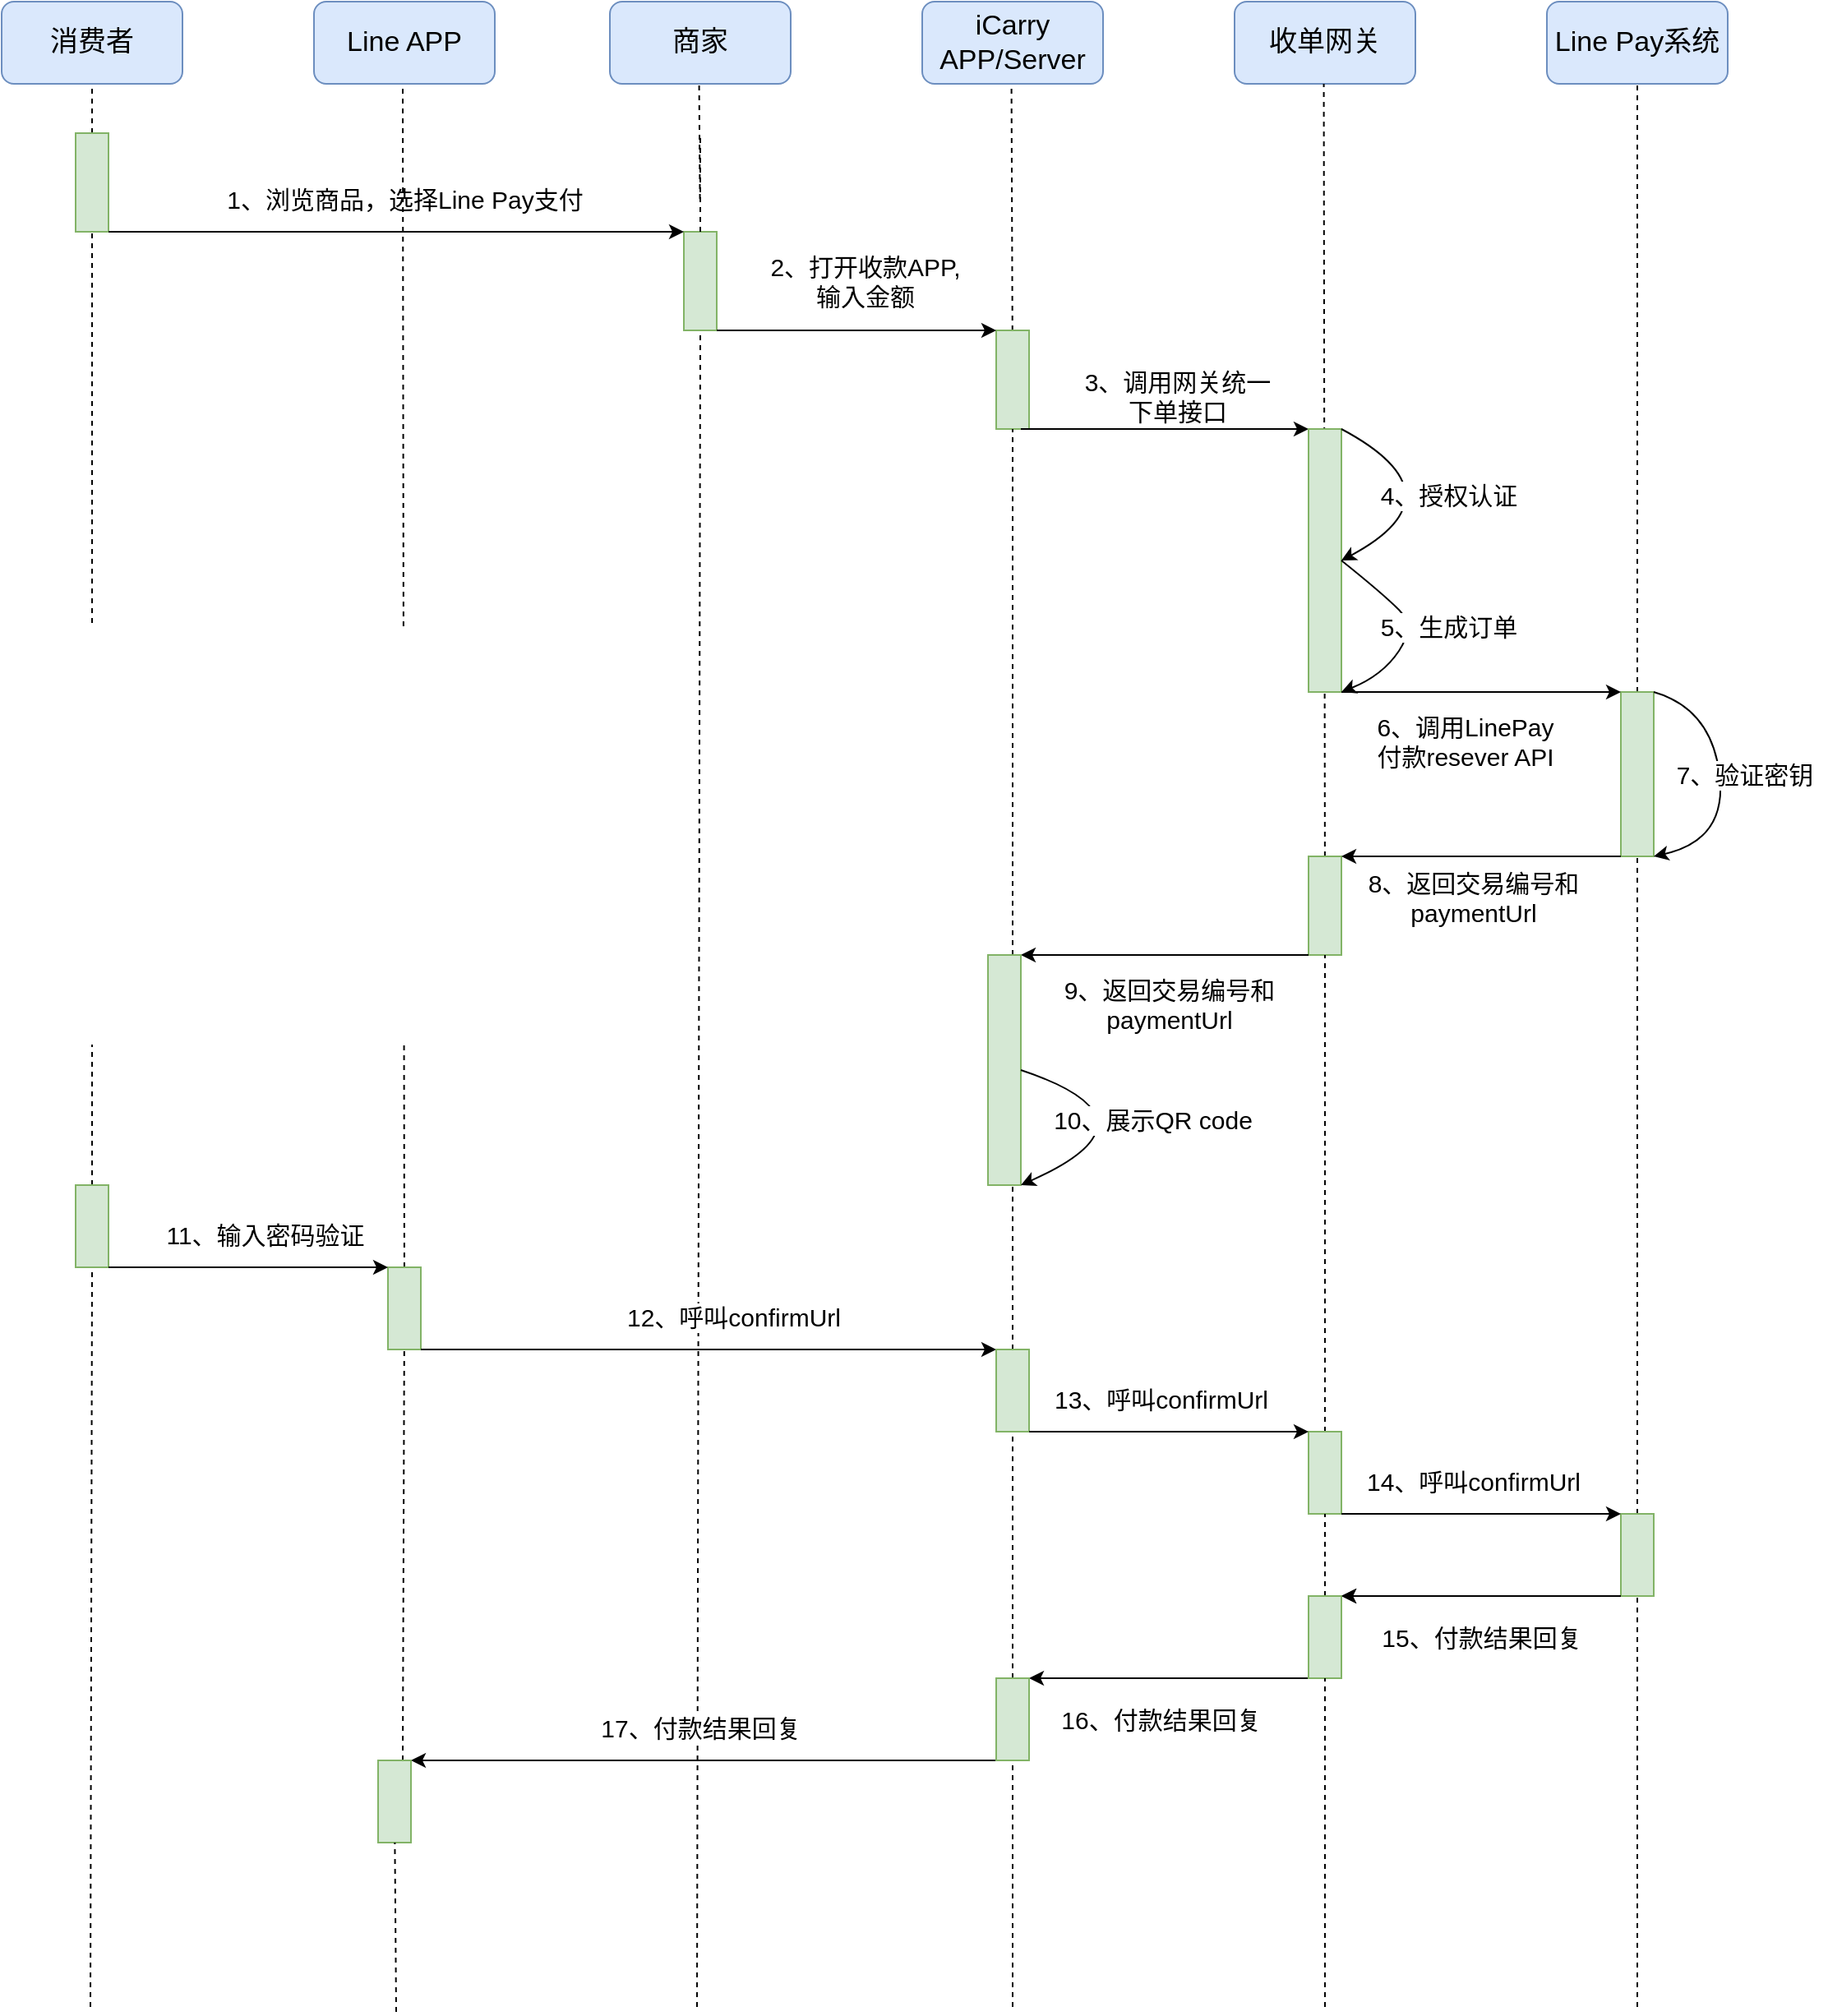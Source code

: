 <mxfile version="13.1.1" type="github"><diagram id="3gvBugBI3WQd8ykulP6B" name="Page-1"><mxGraphModel dx="1483" dy="781" grid="1" gridSize="10" guides="1" tooltips="1" connect="1" arrows="1" fold="1" page="1" pageScale="1" pageWidth="827" pageHeight="1169" math="0" shadow="0"><root><mxCell id="0"/><mxCell id="1" parent="0"/><mxCell id="3Hb7oZKKzG8eMwBIXp_a-1" value="&lt;font style=&quot;font-size: 17px&quot;&gt;消费者&lt;br&gt;&lt;/font&gt;" style="rounded=1;whiteSpace=wrap;html=1;strokeColor=#6c8ebf;fillColor=#dae8fc;" vertex="1" parent="1"><mxGeometry x="120" y="70" width="110" height="50" as="geometry"/></mxCell><mxCell id="3Hb7oZKKzG8eMwBIXp_a-3" value="&lt;font style=&quot;font-size: 17px&quot;&gt;Line APP&lt;br&gt;&lt;/font&gt;" style="rounded=1;whiteSpace=wrap;html=1;strokeColor=#6c8ebf;fillColor=#dae8fc;" vertex="1" parent="1"><mxGeometry x="310" y="70" width="110" height="50" as="geometry"/></mxCell><mxCell id="3Hb7oZKKzG8eMwBIXp_a-4" value="&lt;font style=&quot;font-size: 17px&quot;&gt;商家&lt;br&gt;&lt;/font&gt;" style="rounded=1;whiteSpace=wrap;html=1;strokeColor=#6c8ebf;fillColor=#dae8fc;" vertex="1" parent="1"><mxGeometry x="490" y="70" width="110" height="50" as="geometry"/></mxCell><mxCell id="3Hb7oZKKzG8eMwBIXp_a-5" value="&lt;div&gt;&lt;font style=&quot;font-size: 17px&quot;&gt;iCarry&lt;/font&gt;&lt;/div&gt;&lt;div&gt;&lt;font style=&quot;font-size: 17px&quot;&gt;APP/Server&lt;/font&gt;&lt;/div&gt;" style="rounded=1;whiteSpace=wrap;html=1;strokeColor=#6c8ebf;fillColor=#dae8fc;" vertex="1" parent="1"><mxGeometry x="680" y="70" width="110" height="50" as="geometry"/></mxCell><mxCell id="3Hb7oZKKzG8eMwBIXp_a-7" value="&lt;font style=&quot;font-size: 17px&quot;&gt;收单网关&lt;/font&gt;" style="rounded=1;whiteSpace=wrap;html=1;strokeColor=#6c8ebf;fillColor=#dae8fc;" vertex="1" parent="1"><mxGeometry x="870" y="70" width="110" height="50" as="geometry"/></mxCell><mxCell id="3Hb7oZKKzG8eMwBIXp_a-8" value="&lt;font style=&quot;font-size: 17px&quot;&gt;Line Pay系统&lt;/font&gt;" style="rounded=1;whiteSpace=wrap;html=1;strokeColor=#6c8ebf;fillColor=#dae8fc;" vertex="1" parent="1"><mxGeometry x="1060" y="70" width="110" height="50" as="geometry"/></mxCell><mxCell id="3Hb7oZKKzG8eMwBIXp_a-9" value="" style="endArrow=none;dashed=1;html=1;entryX=0.5;entryY=1;entryDx=0;entryDy=0;" edge="1" parent="1" source="3Hb7oZKKzG8eMwBIXp_a-15" target="3Hb7oZKKzG8eMwBIXp_a-1"><mxGeometry width="50" height="50" relative="1" as="geometry"><mxPoint x="175" y="660" as="sourcePoint"/><mxPoint x="620" y="240" as="targetPoint"/></mxGeometry></mxCell><mxCell id="3Hb7oZKKzG8eMwBIXp_a-10" value="" style="endArrow=none;dashed=1;html=1;" edge="1" parent="1" source="3Hb7oZKKzG8eMwBIXp_a-74"><mxGeometry width="50" height="50" relative="1" as="geometry"><mxPoint x="364" y="1292.857" as="sourcePoint"/><mxPoint x="364" y="120" as="targetPoint"/></mxGeometry></mxCell><mxCell id="3Hb7oZKKzG8eMwBIXp_a-11" value="" style="endArrow=none;dashed=1;html=1;entryX=0.5;entryY=1;entryDx=0;entryDy=0;" edge="1" parent="1"><mxGeometry width="50" height="50" relative="1" as="geometry"><mxPoint x="544.787" y="190" as="sourcePoint"/><mxPoint x="544.29" y="120" as="targetPoint"/></mxGeometry></mxCell><mxCell id="3Hb7oZKKzG8eMwBIXp_a-12" value="" style="endArrow=none;dashed=1;html=1;entryX=0.5;entryY=1;entryDx=0;entryDy=0;" edge="1" parent="1" source="3Hb7oZKKzG8eMwBIXp_a-22"><mxGeometry width="50" height="50" relative="1" as="geometry"><mxPoint x="734.29" y="660" as="sourcePoint"/><mxPoint x="734.29" y="120" as="targetPoint"/></mxGeometry></mxCell><mxCell id="3Hb7oZKKzG8eMwBIXp_a-13" value="" style="endArrow=none;dashed=1;html=1;entryX=0.5;entryY=1;entryDx=0;entryDy=0;" edge="1" parent="1" source="3Hb7oZKKzG8eMwBIXp_a-41"><mxGeometry width="50" height="50" relative="1" as="geometry"><mxPoint x="924" y="1010" as="sourcePoint"/><mxPoint x="924.29" y="120" as="targetPoint"/></mxGeometry></mxCell><mxCell id="3Hb7oZKKzG8eMwBIXp_a-14" value="" style="endArrow=none;dashed=1;html=1;entryX=0.5;entryY=1;entryDx=0;entryDy=0;" edge="1" parent="1" source="3Hb7oZKKzG8eMwBIXp_a-35" target="3Hb7oZKKzG8eMwBIXp_a-8"><mxGeometry width="50" height="50" relative="1" as="geometry"><mxPoint x="1115" y="670" as="sourcePoint"/><mxPoint x="1120" y="120" as="targetPoint"/></mxGeometry></mxCell><mxCell id="3Hb7oZKKzG8eMwBIXp_a-15" value="" style="rounded=0;whiteSpace=wrap;html=1;strokeColor=#82b366;fillColor=#d5e8d4;" vertex="1" parent="1"><mxGeometry x="165" y="150" width="20" height="60" as="geometry"/></mxCell><mxCell id="3Hb7oZKKzG8eMwBIXp_a-16" value="" style="endArrow=none;dashed=1;html=1;entryX=0.5;entryY=1;entryDx=0;entryDy=0;" edge="1" parent="1" source="3Hb7oZKKzG8eMwBIXp_a-72" target="3Hb7oZKKzG8eMwBIXp_a-15"><mxGeometry width="50" height="50" relative="1" as="geometry"><mxPoint x="175" y="1240" as="sourcePoint"/><mxPoint x="175" y="20" as="targetPoint"/></mxGeometry></mxCell><mxCell id="3Hb7oZKKzG8eMwBIXp_a-17" value="" style="rounded=0;whiteSpace=wrap;html=1;strokeColor=#82b366;fillColor=#d5e8d4;" vertex="1" parent="1"><mxGeometry x="535" y="210" width="20" height="60" as="geometry"/></mxCell><mxCell id="3Hb7oZKKzG8eMwBIXp_a-18" value="" style="endArrow=none;dashed=1;html=1;entryX=0.5;entryY=1;entryDx=0;entryDy=0;" edge="1" parent="1" target="3Hb7oZKKzG8eMwBIXp_a-17"><mxGeometry width="50" height="50" relative="1" as="geometry"><mxPoint x="543" y="1290" as="sourcePoint"/><mxPoint x="544.29" y="120" as="targetPoint"/></mxGeometry></mxCell><mxCell id="3Hb7oZKKzG8eMwBIXp_a-19" value="" style="endArrow=classic;html=1;fontColor=#000000;exitX=1;exitY=1;exitDx=0;exitDy=0;entryX=0;entryY=0;entryDx=0;entryDy=0;" edge="1" parent="1" source="3Hb7oZKKzG8eMwBIXp_a-15" target="3Hb7oZKKzG8eMwBIXp_a-17"><mxGeometry width="50" height="50" relative="1" as="geometry"><mxPoint x="570" y="400" as="sourcePoint"/><mxPoint x="620" y="350" as="targetPoint"/></mxGeometry></mxCell><mxCell id="3Hb7oZKKzG8eMwBIXp_a-20" value="&lt;font style=&quot;font-size: 15px&quot;&gt;1、浏览商品，选择Line Pay支付&lt;br&gt;&lt;/font&gt;" style="text;html=1;align=center;verticalAlign=middle;resizable=0;points=[];autosize=1;fontColor=#000000;fontSize=15;" vertex="1" parent="1"><mxGeometry x="250" y="180" width="230" height="20" as="geometry"/></mxCell><mxCell id="3Hb7oZKKzG8eMwBIXp_a-22" value="" style="rounded=0;whiteSpace=wrap;html=1;strokeColor=#82b366;fillColor=#d5e8d4;" vertex="1" parent="1"><mxGeometry x="725" y="270" width="20" height="60" as="geometry"/></mxCell><mxCell id="3Hb7oZKKzG8eMwBIXp_a-23" value="" style="endArrow=none;dashed=1;html=1;entryX=0.5;entryY=1;entryDx=0;entryDy=0;" edge="1" parent="1" target="3Hb7oZKKzG8eMwBIXp_a-22"><mxGeometry width="50" height="50" relative="1" as="geometry"><mxPoint x="735" y="890.0" as="sourcePoint"/><mxPoint x="734.29" y="120" as="targetPoint"/></mxGeometry></mxCell><mxCell id="3Hb7oZKKzG8eMwBIXp_a-24" value="" style="endArrow=classic;html=1;fontColor=#000000;exitX=1;exitY=1;exitDx=0;exitDy=0;entryX=0;entryY=0;entryDx=0;entryDy=0;" edge="1" parent="1" source="3Hb7oZKKzG8eMwBIXp_a-17" target="3Hb7oZKKzG8eMwBIXp_a-22"><mxGeometry width="50" height="50" relative="1" as="geometry"><mxPoint x="270" y="460" as="sourcePoint"/><mxPoint x="320" y="410" as="targetPoint"/></mxGeometry></mxCell><mxCell id="3Hb7oZKKzG8eMwBIXp_a-25" value="&lt;div style=&quot;font-size: 15px&quot;&gt;&lt;font style=&quot;font-size: 15px&quot;&gt;2、打开收款APP,&lt;/font&gt;&lt;/div&gt;&lt;div style=&quot;font-size: 15px&quot;&gt;&lt;font style=&quot;font-size: 15px&quot;&gt;输入金额&lt;/font&gt;&lt;/div&gt;" style="text;html=1;align=center;verticalAlign=middle;resizable=0;points=[];autosize=1;fontColor=#000000;fontSize=15;" vertex="1" parent="1"><mxGeometry x="580" y="220" width="130" height="40" as="geometry"/></mxCell><mxCell id="3Hb7oZKKzG8eMwBIXp_a-26" value="" style="rounded=0;whiteSpace=wrap;html=1;strokeColor=#82b366;fillColor=#d5e8d4;" vertex="1" parent="1"><mxGeometry x="915" y="330" width="20" height="60" as="geometry"/></mxCell><mxCell id="3Hb7oZKKzG8eMwBIXp_a-27" value="" style="endArrow=classic;html=1;fontSize=15;fontColor=#000000;exitX=0.75;exitY=1;exitDx=0;exitDy=0;entryX=0;entryY=0;entryDx=0;entryDy=0;" edge="1" parent="1" source="3Hb7oZKKzG8eMwBIXp_a-22" target="3Hb7oZKKzG8eMwBIXp_a-26"><mxGeometry width="50" height="50" relative="1" as="geometry"><mxPoint x="540" y="410" as="sourcePoint"/><mxPoint x="590" y="360" as="targetPoint"/></mxGeometry></mxCell><mxCell id="3Hb7oZKKzG8eMwBIXp_a-28" value="&lt;div style=&quot;font-size: 15px&quot;&gt;&lt;font style=&quot;font-size: 15px&quot;&gt;3、调用网关统一&lt;/font&gt;&lt;/div&gt;&lt;div style=&quot;font-size: 15px&quot;&gt;&lt;font style=&quot;font-size: 15px&quot;&gt;下单接口&lt;/font&gt;&lt;/div&gt;" style="text;html=1;align=center;verticalAlign=middle;resizable=0;points=[];autosize=1;fontColor=#000000;fontSize=15;" vertex="1" parent="1"><mxGeometry x="770" y="290" width="130" height="40" as="geometry"/></mxCell><mxCell id="3Hb7oZKKzG8eMwBIXp_a-29" value="" style="rounded=0;whiteSpace=wrap;html=1;strokeColor=#82b366;fillColor=#d5e8d4;" vertex="1" parent="1"><mxGeometry x="915" y="330" width="20" height="160" as="geometry"/></mxCell><mxCell id="3Hb7oZKKzG8eMwBIXp_a-31" value="" style="curved=1;endArrow=classic;html=1;fontSize=15;fontColor=#000000;exitX=1;exitY=0;exitDx=0;exitDy=0;entryX=1;entryY=0.5;entryDx=0;entryDy=0;" edge="1" parent="1" source="3Hb7oZKKzG8eMwBIXp_a-29" target="3Hb7oZKKzG8eMwBIXp_a-29"><mxGeometry width="50" height="50" relative="1" as="geometry"><mxPoint x="570" y="540" as="sourcePoint"/><mxPoint x="620" y="490" as="targetPoint"/><Array as="points"><mxPoint x="1010" y="370"/></Array></mxGeometry></mxCell><mxCell id="3Hb7oZKKzG8eMwBIXp_a-32" value="&lt;div style=&quot;font-size: 15px&quot;&gt;&lt;font style=&quot;font-size: 15px&quot;&gt;4、授权认证&lt;/font&gt;&lt;/div&gt;" style="text;html=1;align=center;verticalAlign=middle;resizable=0;points=[];autosize=1;fontColor=#000000;fontSize=15;labelBackgroundColor=#ffffff;" vertex="1" parent="1"><mxGeometry x="950" y="360" width="100" height="20" as="geometry"/></mxCell><mxCell id="3Hb7oZKKzG8eMwBIXp_a-33" value="" style="curved=1;endArrow=classic;html=1;fontSize=15;fontColor=#000000;exitX=1;exitY=0.5;exitDx=0;exitDy=0;entryX=1;entryY=1;entryDx=0;entryDy=0;" edge="1" parent="1" source="3Hb7oZKKzG8eMwBIXp_a-29" target="3Hb7oZKKzG8eMwBIXp_a-29"><mxGeometry width="50" height="50" relative="1" as="geometry"><mxPoint x="935" y="330" as="sourcePoint"/><mxPoint x="935" y="410" as="targetPoint"/><Array as="points"><mxPoint x="960" y="430"/><mxPoint x="980" y="450"/><mxPoint x="960" y="480"/></Array></mxGeometry></mxCell><mxCell id="3Hb7oZKKzG8eMwBIXp_a-34" value="&lt;div style=&quot;font-size: 15px&quot;&gt;&lt;font style=&quot;font-size: 15px&quot;&gt;5、生成订单&lt;/font&gt;&lt;/div&gt;" style="text;html=1;align=center;verticalAlign=middle;resizable=0;points=[];autosize=1;fontColor=#000000;fontSize=15;labelBackgroundColor=#ffffff;" vertex="1" parent="1"><mxGeometry x="950" y="440" width="100" height="20" as="geometry"/></mxCell><mxCell id="3Hb7oZKKzG8eMwBIXp_a-35" value="" style="rounded=0;whiteSpace=wrap;html=1;strokeColor=#82b366;fillColor=#d5e8d4;" vertex="1" parent="1"><mxGeometry x="1105" y="490" width="20" height="100" as="geometry"/></mxCell><mxCell id="3Hb7oZKKzG8eMwBIXp_a-36" value="" style="endArrow=none;dashed=1;html=1;entryX=0.5;entryY=1;entryDx=0;entryDy=0;" edge="1" parent="1" source="3Hb7oZKKzG8eMwBIXp_a-93" target="3Hb7oZKKzG8eMwBIXp_a-35"><mxGeometry width="50" height="50" relative="1" as="geometry"><mxPoint x="1113" y="1250" as="sourcePoint"/><mxPoint x="1115" y="20" as="targetPoint"/></mxGeometry></mxCell><mxCell id="3Hb7oZKKzG8eMwBIXp_a-37" value="" style="endArrow=classic;html=1;fontSize=15;fontColor=#000000;exitX=1;exitY=1;exitDx=0;exitDy=0;entryX=0;entryY=0;entryDx=0;entryDy=0;" edge="1" parent="1" source="3Hb7oZKKzG8eMwBIXp_a-29" target="3Hb7oZKKzG8eMwBIXp_a-35"><mxGeometry width="50" height="50" relative="1" as="geometry"><mxPoint x="810" y="550" as="sourcePoint"/><mxPoint x="860" y="500" as="targetPoint"/></mxGeometry></mxCell><mxCell id="3Hb7oZKKzG8eMwBIXp_a-38" value="&lt;div style=&quot;font-size: 15px&quot;&gt;&lt;font style=&quot;font-size: 15px&quot;&gt;6、调用LinePay&lt;/font&gt;&lt;/div&gt;&lt;div style=&quot;font-size: 15px&quot;&gt;&lt;font style=&quot;font-size: 15px&quot;&gt;付款resever API&lt;br&gt;&lt;/font&gt;&lt;/div&gt;" style="text;html=1;align=center;verticalAlign=middle;resizable=0;points=[];autosize=1;fontColor=#000000;fontSize=15;labelBackgroundColor=#ffffff;" vertex="1" parent="1"><mxGeometry x="950" y="500" width="120" height="40" as="geometry"/></mxCell><mxCell id="3Hb7oZKKzG8eMwBIXp_a-39" value="" style="curved=1;endArrow=classic;html=1;fontSize=15;fontColor=#000000;exitX=1;exitY=0;exitDx=0;exitDy=0;entryX=1;entryY=1;entryDx=0;entryDy=0;" edge="1" parent="1" source="3Hb7oZKKzG8eMwBIXp_a-35" target="3Hb7oZKKzG8eMwBIXp_a-35"><mxGeometry width="50" height="50" relative="1" as="geometry"><mxPoint x="935" y="430" as="sourcePoint"/><mxPoint x="935" y="510" as="targetPoint"/><Array as="points"><mxPoint x="1160" y="500"/><mxPoint x="1170" y="580"/></Array></mxGeometry></mxCell><mxCell id="3Hb7oZKKzG8eMwBIXp_a-40" value="&lt;div style=&quot;font-size: 15px&quot;&gt;&lt;font style=&quot;font-size: 15px&quot;&gt;7、验证密钥&lt;/font&gt;&lt;/div&gt;" style="text;html=1;align=center;verticalAlign=middle;resizable=0;points=[];autosize=1;fontColor=#000000;fontSize=15;labelBackgroundColor=#ffffff;" vertex="1" parent="1"><mxGeometry x="1130" y="530" width="100" height="20" as="geometry"/></mxCell><mxCell id="3Hb7oZKKzG8eMwBIXp_a-41" value="" style="rounded=0;whiteSpace=wrap;html=1;strokeColor=#82b366;fillColor=#d5e8d4;" vertex="1" parent="1"><mxGeometry x="915" y="590" width="20" height="60" as="geometry"/></mxCell><mxCell id="3Hb7oZKKzG8eMwBIXp_a-42" value="" style="endArrow=none;dashed=1;html=1;entryX=0.5;entryY=1;entryDx=0;entryDy=0;" edge="1" parent="1" source="3Hb7oZKKzG8eMwBIXp_a-87" target="3Hb7oZKKzG8eMwBIXp_a-41"><mxGeometry width="50" height="50" relative="1" as="geometry"><mxPoint x="923" y="1250" as="sourcePoint"/><mxPoint x="924.29" y="120" as="targetPoint"/></mxGeometry></mxCell><mxCell id="3Hb7oZKKzG8eMwBIXp_a-43" value="" style="endArrow=classic;html=1;fontSize=15;fontColor=#000000;exitX=0;exitY=1;exitDx=0;exitDy=0;entryX=1;entryY=0;entryDx=0;entryDy=0;" edge="1" parent="1" source="3Hb7oZKKzG8eMwBIXp_a-35" target="3Hb7oZKKzG8eMwBIXp_a-41"><mxGeometry width="50" height="50" relative="1" as="geometry"><mxPoint x="810" y="660" as="sourcePoint"/><mxPoint x="860" y="610" as="targetPoint"/></mxGeometry></mxCell><mxCell id="3Hb7oZKKzG8eMwBIXp_a-44" value="&lt;div style=&quot;font-size: 15px&quot;&gt;&lt;font style=&quot;font-size: 15px&quot;&gt;8、返回交易编号和&lt;/font&gt;&lt;/div&gt;&lt;div style=&quot;font-size: 15px&quot;&gt;&lt;font style=&quot;font-size: 15px&quot;&gt;paymentUrl&lt;br&gt;&lt;/font&gt;&lt;/div&gt;" style="text;html=1;align=center;verticalAlign=middle;resizable=0;points=[];autosize=1;fontColor=#000000;fontSize=15;labelBackgroundColor=#ffffff;" vertex="1" parent="1"><mxGeometry x="945" y="595" width="140" height="40" as="geometry"/></mxCell><mxCell id="3Hb7oZKKzG8eMwBIXp_a-45" value="" style="rounded=0;whiteSpace=wrap;html=1;strokeColor=#82b366;fillColor=#d5e8d4;" vertex="1" parent="1"><mxGeometry x="720" y="650" width="20" height="60" as="geometry"/></mxCell><mxCell id="3Hb7oZKKzG8eMwBIXp_a-46" value="" style="endArrow=classic;html=1;fontSize=15;fontColor=#000000;exitX=0;exitY=1;exitDx=0;exitDy=0;entryX=1;entryY=0;entryDx=0;entryDy=0;" edge="1" parent="1" source="3Hb7oZKKzG8eMwBIXp_a-41" target="3Hb7oZKKzG8eMwBIXp_a-45"><mxGeometry width="50" height="50" relative="1" as="geometry"><mxPoint x="400" y="610" as="sourcePoint"/><mxPoint x="450" y="560" as="targetPoint"/></mxGeometry></mxCell><mxCell id="3Hb7oZKKzG8eMwBIXp_a-47" value="&lt;div style=&quot;font-size: 15px&quot;&gt;&lt;font style=&quot;font-size: 15px&quot;&gt;9、返回交易编号和&lt;/font&gt;&lt;/div&gt;&lt;div style=&quot;font-size: 15px&quot;&gt;&lt;font style=&quot;font-size: 15px&quot;&gt;paymentUrl&lt;br&gt;&lt;/font&gt;&lt;/div&gt;" style="text;html=1;align=center;verticalAlign=middle;resizable=0;points=[];autosize=1;fontColor=#000000;fontSize=15;labelBackgroundColor=#ffffff;" vertex="1" parent="1"><mxGeometry x="760" y="660" width="140" height="40" as="geometry"/></mxCell><mxCell id="3Hb7oZKKzG8eMwBIXp_a-49" value="" style="endArrow=none;dashed=1;html=1;entryX=0.5;entryY=1;entryDx=0;entryDy=0;" edge="1" parent="1" source="3Hb7oZKKzG8eMwBIXp_a-17"><mxGeometry width="50" height="50" relative="1" as="geometry"><mxPoint x="544.903" y="210" as="sourcePoint"/><mxPoint x="545" y="150" as="targetPoint"/></mxGeometry></mxCell><mxCell id="3Hb7oZKKzG8eMwBIXp_a-52" value="" style="rounded=0;whiteSpace=wrap;html=1;strokeColor=#82b366;fillColor=#d5e8d4;" vertex="1" parent="1"><mxGeometry x="720" y="650" width="20" height="140" as="geometry"/></mxCell><mxCell id="3Hb7oZKKzG8eMwBIXp_a-70" value="" style="curved=1;endArrow=classic;html=1;fontSize=15;fontColor=#000000;entryX=1;entryY=1;entryDx=0;entryDy=0;exitX=1;exitY=0.5;exitDx=0;exitDy=0;" edge="1" parent="1" source="3Hb7oZKKzG8eMwBIXp_a-52" target="3Hb7oZKKzG8eMwBIXp_a-52"><mxGeometry width="50" height="50" relative="1" as="geometry"><mxPoint x="740" y="650" as="sourcePoint"/><mxPoint x="1125" y="590" as="targetPoint"/><Array as="points"><mxPoint x="830" y="750"/></Array></mxGeometry></mxCell><mxCell id="3Hb7oZKKzG8eMwBIXp_a-71" value="&lt;div style=&quot;font-size: 15px&quot;&gt;&lt;font style=&quot;font-size: 15px&quot;&gt;10、展示QR code&lt;br&gt;&lt;/font&gt;&lt;/div&gt;" style="text;html=1;align=center;verticalAlign=middle;resizable=0;points=[];autosize=1;fontColor=#000000;fontSize=15;labelBackgroundColor=#ffffff;" vertex="1" parent="1"><mxGeometry x="750" y="740" width="140" height="20" as="geometry"/></mxCell><mxCell id="3Hb7oZKKzG8eMwBIXp_a-72" value="" style="rounded=0;whiteSpace=wrap;html=1;strokeColor=#82b366;fillColor=#d5e8d4;" vertex="1" parent="1"><mxGeometry x="165" y="790" width="20" height="50" as="geometry"/></mxCell><mxCell id="3Hb7oZKKzG8eMwBIXp_a-73" value="" style="endArrow=none;dashed=1;html=1;entryX=0.5;entryY=1;entryDx=0;entryDy=0;" edge="1" parent="1" target="3Hb7oZKKzG8eMwBIXp_a-72"><mxGeometry width="50" height="50" relative="1" as="geometry"><mxPoint x="174" y="1290" as="sourcePoint"/><mxPoint x="175" y="210" as="targetPoint"/></mxGeometry></mxCell><mxCell id="3Hb7oZKKzG8eMwBIXp_a-74" value="" style="rounded=0;whiteSpace=wrap;html=1;strokeColor=#82b366;fillColor=#d5e8d4;" vertex="1" parent="1"><mxGeometry x="355" y="840" width="20" height="50" as="geometry"/></mxCell><mxCell id="3Hb7oZKKzG8eMwBIXp_a-75" value="" style="endArrow=none;dashed=1;html=1;exitX=0.75;exitY=0;exitDx=0;exitDy=0;" edge="1" parent="1" source="3Hb7oZKKzG8eMwBIXp_a-103" target="3Hb7oZKKzG8eMwBIXp_a-74"><mxGeometry width="50" height="50" relative="1" as="geometry"><mxPoint x="364" y="1292.857" as="sourcePoint"/><mxPoint x="364" y="120" as="targetPoint"/></mxGeometry></mxCell><mxCell id="3Hb7oZKKzG8eMwBIXp_a-76" value="" style="endArrow=classic;html=1;fontSize=15;fontColor=#000000;entryX=0;entryY=0;entryDx=0;entryDy=0;exitX=1;exitY=1;exitDx=0;exitDy=0;" edge="1" parent="1" source="3Hb7oZKKzG8eMwBIXp_a-72" target="3Hb7oZKKzG8eMwBIXp_a-74"><mxGeometry width="50" height="50" relative="1" as="geometry"><mxPoint x="190" y="840" as="sourcePoint"/><mxPoint x="240" y="810" as="targetPoint"/></mxGeometry></mxCell><mxCell id="3Hb7oZKKzG8eMwBIXp_a-78" value="&lt;div style=&quot;font-size: 15px&quot;&gt;&lt;font style=&quot;font-size: 15px&quot;&gt;11、输入密码验证&lt;br&gt;&lt;/font&gt;&lt;/div&gt;" style="text;html=1;align=center;verticalAlign=middle;resizable=0;points=[];autosize=1;fontColor=#000000;fontSize=15;labelBackgroundColor=#ffffff;" vertex="1" parent="1"><mxGeometry x="210" y="810" width="140" height="20" as="geometry"/></mxCell><mxCell id="3Hb7oZKKzG8eMwBIXp_a-80" value="" style="endArrow=none;dashed=1;html=1;" edge="1" parent="1" source="3Hb7oZKKzG8eMwBIXp_a-83"><mxGeometry width="50" height="50" relative="1" as="geometry"><mxPoint x="733" y="1240.0" as="sourcePoint"/><mxPoint x="735" y="880" as="targetPoint"/></mxGeometry></mxCell><mxCell id="3Hb7oZKKzG8eMwBIXp_a-81" value="" style="endArrow=classic;html=1;fontSize=15;fontColor=#000000;exitX=1;exitY=1;exitDx=0;exitDy=0;entryX=0;entryY=0;entryDx=0;entryDy=0;" edge="1" parent="1" source="3Hb7oZKKzG8eMwBIXp_a-74" target="3Hb7oZKKzG8eMwBIXp_a-83"><mxGeometry width="50" height="50" relative="1" as="geometry"><mxPoint x="390" y="840" as="sourcePoint"/><mxPoint x="725" y="890.0" as="targetPoint"/></mxGeometry></mxCell><mxCell id="3Hb7oZKKzG8eMwBIXp_a-82" value="&lt;div style=&quot;font-size: 15px&quot;&gt;&lt;font style=&quot;font-size: 15px&quot;&gt;12、呼叫confirmUrl&lt;br&gt;&lt;/font&gt;&lt;/div&gt;" style="text;html=1;align=center;verticalAlign=middle;resizable=0;points=[];autosize=1;fontColor=#000000;fontSize=15;labelBackgroundColor=#ffffff;" vertex="1" parent="1"><mxGeometry x="490" y="860" width="150" height="20" as="geometry"/></mxCell><mxCell id="3Hb7oZKKzG8eMwBIXp_a-83" value="" style="rounded=0;whiteSpace=wrap;html=1;strokeColor=#82b366;fillColor=#d5e8d4;" vertex="1" parent="1"><mxGeometry x="725" y="890" width="20" height="50" as="geometry"/></mxCell><mxCell id="3Hb7oZKKzG8eMwBIXp_a-86" value="" style="endArrow=none;dashed=1;html=1;" edge="1" parent="1" source="3Hb7oZKKzG8eMwBIXp_a-101" target="3Hb7oZKKzG8eMwBIXp_a-83"><mxGeometry width="50" height="50" relative="1" as="geometry"><mxPoint x="733" y="1240.0" as="sourcePoint"/><mxPoint x="735" y="880.0" as="targetPoint"/></mxGeometry></mxCell><mxCell id="3Hb7oZKKzG8eMwBIXp_a-87" value="" style="rounded=0;whiteSpace=wrap;html=1;strokeColor=#82b366;fillColor=#d5e8d4;" vertex="1" parent="1"><mxGeometry x="915" y="940" width="20" height="50" as="geometry"/></mxCell><mxCell id="3Hb7oZKKzG8eMwBIXp_a-88" value="" style="endArrow=none;dashed=1;html=1;entryX=0.5;entryY=1;entryDx=0;entryDy=0;" edge="1" parent="1" source="3Hb7oZKKzG8eMwBIXp_a-97" target="3Hb7oZKKzG8eMwBIXp_a-87"><mxGeometry width="50" height="50" relative="1" as="geometry"><mxPoint x="923" y="1250.0" as="sourcePoint"/><mxPoint x="925" y="650" as="targetPoint"/></mxGeometry></mxCell><mxCell id="3Hb7oZKKzG8eMwBIXp_a-89" value="" style="endArrow=classic;html=1;fontSize=15;fontColor=#000000;exitX=1;exitY=1;exitDx=0;exitDy=0;entryX=0;entryY=0;entryDx=0;entryDy=0;" edge="1" parent="1" source="3Hb7oZKKzG8eMwBIXp_a-83" target="3Hb7oZKKzG8eMwBIXp_a-87"><mxGeometry width="50" height="50" relative="1" as="geometry"><mxPoint x="375" y="890.0" as="sourcePoint"/><mxPoint x="725" y="890.0" as="targetPoint"/></mxGeometry></mxCell><mxCell id="3Hb7oZKKzG8eMwBIXp_a-90" value="&lt;div style=&quot;font-size: 15px&quot;&gt;&lt;font style=&quot;font-size: 15px&quot;&gt;13、呼叫confirmUrl&lt;br&gt;&lt;/font&gt;&lt;/div&gt;" style="text;html=1;align=center;verticalAlign=middle;resizable=0;points=[];autosize=1;fontColor=#000000;fontSize=15;labelBackgroundColor=#ffffff;" vertex="1" parent="1"><mxGeometry x="750" y="910" width="150" height="20" as="geometry"/></mxCell><mxCell id="3Hb7oZKKzG8eMwBIXp_a-91" value="&lt;div style=&quot;font-size: 15px&quot;&gt;&lt;font style=&quot;font-size: 15px&quot;&gt;13、呼叫confirmUrl&lt;br&gt;&lt;/font&gt;&lt;/div&gt;" style="text;html=1;align=center;verticalAlign=middle;resizable=0;points=[];autosize=1;fontColor=#000000;fontSize=15;labelBackgroundColor=#ffffff;" vertex="1" parent="1"><mxGeometry x="750" y="910" width="150" height="20" as="geometry"/></mxCell><mxCell id="3Hb7oZKKzG8eMwBIXp_a-99" style="edgeStyle=orthogonalEdgeStyle;rounded=0;orthogonalLoop=1;jettySize=auto;html=1;exitX=0;exitY=1;exitDx=0;exitDy=0;entryX=1;entryY=0;entryDx=0;entryDy=0;fontSize=15;fontColor=#000000;" edge="1" parent="1" source="3Hb7oZKKzG8eMwBIXp_a-93" target="3Hb7oZKKzG8eMwBIXp_a-97"><mxGeometry relative="1" as="geometry"><Array as="points"><mxPoint x="1060" y="1040"/><mxPoint x="1060" y="1040"/></Array></mxGeometry></mxCell><mxCell id="3Hb7oZKKzG8eMwBIXp_a-93" value="" style="rounded=0;whiteSpace=wrap;html=1;strokeColor=#82b366;fillColor=#d5e8d4;" vertex="1" parent="1"><mxGeometry x="1105" y="990" width="20" height="50" as="geometry"/></mxCell><mxCell id="3Hb7oZKKzG8eMwBIXp_a-94" value="" style="endArrow=none;dashed=1;html=1;entryX=0.5;entryY=1;entryDx=0;entryDy=0;" edge="1" parent="1" target="3Hb7oZKKzG8eMwBIXp_a-93"><mxGeometry width="50" height="50" relative="1" as="geometry"><mxPoint x="1115" y="1290" as="sourcePoint"/><mxPoint x="1115" y="590" as="targetPoint"/></mxGeometry></mxCell><mxCell id="3Hb7oZKKzG8eMwBIXp_a-95" value="" style="endArrow=classic;html=1;fontSize=15;fontColor=#000000;exitX=1;exitY=1;exitDx=0;exitDy=0;entryX=0;entryY=0;entryDx=0;entryDy=0;" edge="1" parent="1" source="3Hb7oZKKzG8eMwBIXp_a-87" target="3Hb7oZKKzG8eMwBIXp_a-93"><mxGeometry width="50" height="50" relative="1" as="geometry"><mxPoint x="745" y="940.0" as="sourcePoint"/><mxPoint x="915" y="940.0" as="targetPoint"/></mxGeometry></mxCell><mxCell id="3Hb7oZKKzG8eMwBIXp_a-96" value="&lt;div style=&quot;font-size: 15px&quot;&gt;&lt;font style=&quot;font-size: 15px&quot;&gt;14、呼叫confirmUrl&lt;br&gt;&lt;/font&gt;&lt;/div&gt;" style="text;html=1;align=center;verticalAlign=middle;resizable=0;points=[];autosize=1;fontColor=#000000;fontSize=15;labelBackgroundColor=#ffffff;" vertex="1" parent="1"><mxGeometry x="940" y="960" width="150" height="20" as="geometry"/></mxCell><mxCell id="3Hb7oZKKzG8eMwBIXp_a-106" style="edgeStyle=orthogonalEdgeStyle;rounded=0;orthogonalLoop=1;jettySize=auto;html=1;exitX=0;exitY=1;exitDx=0;exitDy=0;entryX=1;entryY=0;entryDx=0;entryDy=0;fontSize=15;fontColor=#000000;" edge="1" parent="1" source="3Hb7oZKKzG8eMwBIXp_a-97" target="3Hb7oZKKzG8eMwBIXp_a-101"><mxGeometry relative="1" as="geometry"><Array as="points"><mxPoint x="860" y="1090"/><mxPoint x="860" y="1090"/></Array></mxGeometry></mxCell><mxCell id="3Hb7oZKKzG8eMwBIXp_a-97" value="" style="rounded=0;whiteSpace=wrap;html=1;strokeColor=#82b366;fillColor=#d5e8d4;" vertex="1" parent="1"><mxGeometry x="915" y="1040" width="20" height="50" as="geometry"/></mxCell><mxCell id="3Hb7oZKKzG8eMwBIXp_a-98" value="" style="endArrow=none;dashed=1;html=1;entryX=0.5;entryY=1;entryDx=0;entryDy=0;" edge="1" parent="1" target="3Hb7oZKKzG8eMwBIXp_a-97"><mxGeometry width="50" height="50" relative="1" as="geometry"><mxPoint x="925" y="1290" as="sourcePoint"/><mxPoint x="925" y="990.0" as="targetPoint"/></mxGeometry></mxCell><mxCell id="3Hb7oZKKzG8eMwBIXp_a-100" value="&lt;div style=&quot;font-size: 15px&quot;&gt;&lt;font style=&quot;font-size: 15px&quot;&gt;15、付款结果回复&lt;br&gt;&lt;/font&gt;&lt;/div&gt;" style="text;html=1;align=center;verticalAlign=middle;resizable=0;points=[];autosize=1;fontColor=#000000;fontSize=15;labelBackgroundColor=#ffffff;" vertex="1" parent="1"><mxGeometry x="950" y="1055" width="140" height="20" as="geometry"/></mxCell><mxCell id="3Hb7oZKKzG8eMwBIXp_a-107" style="edgeStyle=orthogonalEdgeStyle;rounded=0;orthogonalLoop=1;jettySize=auto;html=1;exitX=0;exitY=1;exitDx=0;exitDy=0;entryX=1;entryY=0;entryDx=0;entryDy=0;fontSize=15;fontColor=#000000;" edge="1" parent="1" source="3Hb7oZKKzG8eMwBIXp_a-101" target="3Hb7oZKKzG8eMwBIXp_a-103"><mxGeometry relative="1" as="geometry"><Array as="points"><mxPoint x="460" y="1140"/><mxPoint x="460" y="1140"/></Array></mxGeometry></mxCell><mxCell id="3Hb7oZKKzG8eMwBIXp_a-101" value="" style="rounded=0;whiteSpace=wrap;html=1;strokeColor=#82b366;fillColor=#d5e8d4;" vertex="1" parent="1"><mxGeometry x="725" y="1090" width="20" height="50" as="geometry"/></mxCell><mxCell id="3Hb7oZKKzG8eMwBIXp_a-102" value="" style="endArrow=none;dashed=1;html=1;" edge="1" parent="1" target="3Hb7oZKKzG8eMwBIXp_a-101"><mxGeometry width="50" height="50" relative="1" as="geometry"><mxPoint x="735" y="1290" as="sourcePoint"/><mxPoint x="734.846" y="940.0" as="targetPoint"/></mxGeometry></mxCell><mxCell id="3Hb7oZKKzG8eMwBIXp_a-103" value="" style="rounded=0;whiteSpace=wrap;html=1;strokeColor=#82b366;fillColor=#d5e8d4;" vertex="1" parent="1"><mxGeometry x="349" y="1140" width="20" height="50" as="geometry"/></mxCell><mxCell id="3Hb7oZKKzG8eMwBIXp_a-104" value="" style="endArrow=none;dashed=1;html=1;" edge="1" parent="1" target="3Hb7oZKKzG8eMwBIXp_a-103"><mxGeometry width="50" height="50" relative="1" as="geometry"><mxPoint x="360" y="1293" as="sourcePoint"/><mxPoint x="364.942" y="890.0" as="targetPoint"/></mxGeometry></mxCell><mxCell id="3Hb7oZKKzG8eMwBIXp_a-105" style="edgeStyle=orthogonalEdgeStyle;rounded=0;orthogonalLoop=1;jettySize=auto;html=1;exitX=0;exitY=1;exitDx=0;exitDy=0;entryX=1;entryY=0;entryDx=0;entryDy=0;fontSize=15;fontColor=#000000;" edge="1" parent="1"><mxGeometry relative="1" as="geometry"><mxPoint x="1105" y="1040.0" as="sourcePoint"/><mxPoint x="935" y="1040.0" as="targetPoint"/><Array as="points"><mxPoint x="1060" y="1040"/><mxPoint x="1060" y="1040"/></Array></mxGeometry></mxCell><mxCell id="3Hb7oZKKzG8eMwBIXp_a-108" value="&lt;div style=&quot;font-size: 15px&quot;&gt;&lt;font style=&quot;font-size: 15px&quot;&gt;16、付款结果回复&lt;br&gt;&lt;/font&gt;&lt;/div&gt;" style="text;html=1;align=center;verticalAlign=middle;resizable=0;points=[];autosize=1;fontColor=#000000;fontSize=15;labelBackgroundColor=#ffffff;" vertex="1" parent="1"><mxGeometry x="755" y="1105" width="140" height="20" as="geometry"/></mxCell><mxCell id="3Hb7oZKKzG8eMwBIXp_a-109" value="&lt;div style=&quot;font-size: 15px&quot;&gt;&lt;font style=&quot;font-size: 15px&quot;&gt;16、付款结果回复&lt;br&gt;&lt;/font&gt;&lt;/div&gt;" style="text;html=1;align=center;verticalAlign=middle;resizable=0;points=[];autosize=1;fontColor=#000000;fontSize=15;labelBackgroundColor=#ffffff;" vertex="1" parent="1"><mxGeometry x="755" y="1105" width="140" height="20" as="geometry"/></mxCell><mxCell id="3Hb7oZKKzG8eMwBIXp_a-111" value="&lt;div style=&quot;font-size: 15px&quot;&gt;&lt;font style=&quot;font-size: 15px&quot;&gt;17、付款结果回复&lt;br&gt;&lt;/font&gt;&lt;/div&gt;" style="text;html=1;align=center;verticalAlign=middle;resizable=0;points=[];autosize=1;fontColor=#000000;fontSize=15;labelBackgroundColor=#ffffff;" vertex="1" parent="1"><mxGeometry x="475" y="1110" width="140" height="20" as="geometry"/></mxCell></root></mxGraphModel></diagram></mxfile>